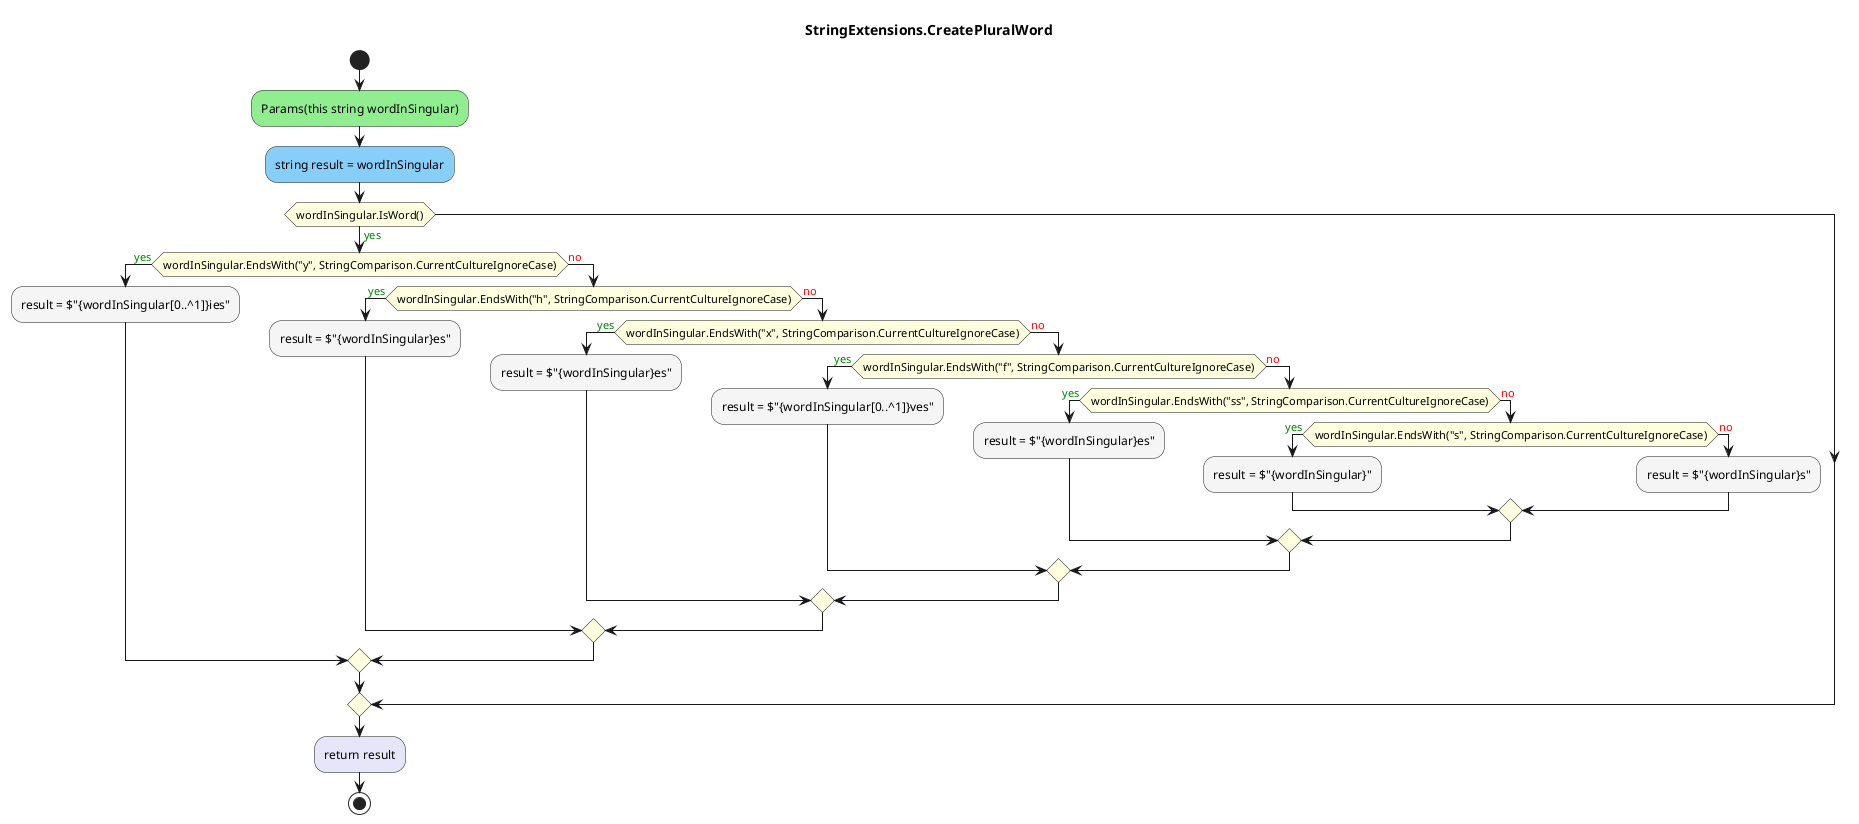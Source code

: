 @startuml StringExtensions.CreatePluralWord
title StringExtensions.CreatePluralWord
start
#LightGreen:Params(this string wordInSingular);
#LightSkyBlue:string result = wordInSingular;
#LightYellow:if (wordInSingular.IsWord()) then (<color:green>yes)
        #LightYellow:if (wordInSingular.EndsWith("y", StringComparison.CurrentCultureIgnoreCase)) then (<color:green>yes)
                #WhiteSmoke:result = $"{wordInSingular[0..^1]}ies";
            else (<color:red>no)
                #LightYellow:if (wordInSingular.EndsWith("h", StringComparison.CurrentCultureIgnoreCase)) then (<color:green>yes)
                        #WhiteSmoke:result = $"{wordInSingular}es";
                    else (<color:red>no)
                        #LightYellow:if (wordInSingular.EndsWith("x", StringComparison.CurrentCultureIgnoreCase)) then (<color:green>yes)
                                #WhiteSmoke:result = $"{wordInSingular}es";
                            else (<color:red>no)
                                #LightYellow:if (wordInSingular.EndsWith("f", StringComparison.CurrentCultureIgnoreCase)) then (<color:green>yes)
                                        #WhiteSmoke:result = $"{wordInSingular[0..^1]}ves";
                                    else (<color:red>no)
                                        #LightYellow:if (wordInSingular.EndsWith("ss", StringComparison.CurrentCultureIgnoreCase)) then (<color:green>yes)
                                                #WhiteSmoke:result = $"{wordInSingular}es";
                                            else (<color:red>no)
                                                #LightYellow:if (wordInSingular.EndsWith("s", StringComparison.CurrentCultureIgnoreCase)) then (<color:green>yes)
                                                        #WhiteSmoke:result = $"{wordInSingular}";
                                                    else (<color:red>no)
                                                            #WhiteSmoke:result = $"{wordInSingular}s";
                                                endif
                                        endif
                                endif
                        endif
                endif
        endif
endif
#Lavender:return result;
stop
@enduml
